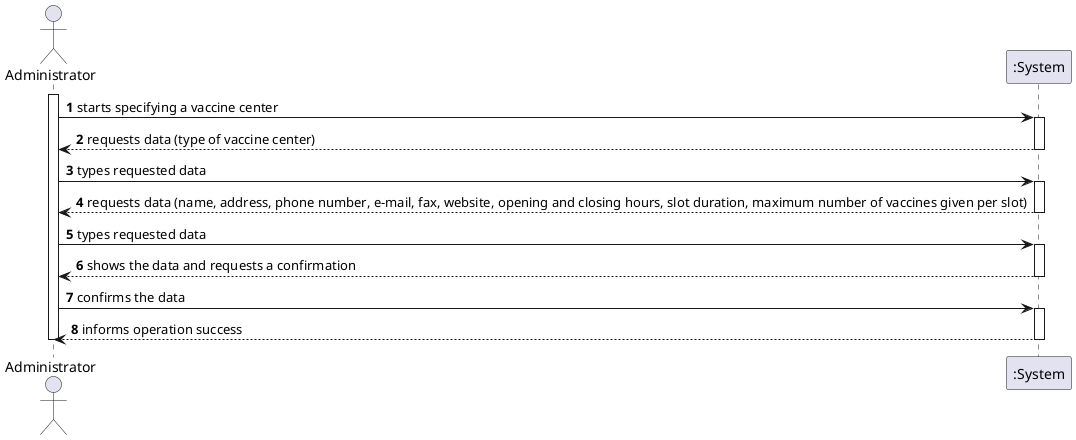 @startuml
autonumber
actor "Administrator" as ADM

activate ADM
ADM -> ":System" : starts specifying a vaccine center
activate ":System"
":System" --> ADM : requests data (type of vaccine center)
deactivate ":System"
ADM -> ":System" :types requested data
activate ":System"
":System" --> ADM : requests data (name, address, phone number, e-mail, fax, website, opening and closing hours, slot duration, maximum number of vaccines given per slot)
deactivate ":System"
ADM -> ":System" : types requested data
activate ":System"
":System" --> ADM : shows the data and requests a confirmation
deactivate
ADM -> ":System" : confirms the data
activate ":System"
":System" --> ADM : informs operation success
deactivate ":System"

deactivate ADM

@enduml